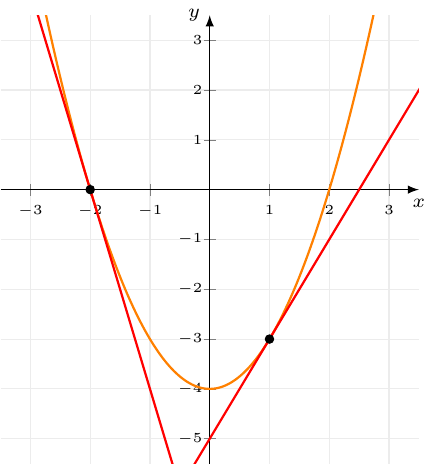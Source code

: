 \documentclass[crop]{standalone}
\usepackage[dvipsnames]{xcolor}
\usepackage{tikz}
\usepackage{pgfplots}
\pgfplotsset{compat=1.18}
\begin{document}
  \begin{tikzpicture}
    \begin{axis}[%
      axis x line=center,axis y line=center,
      unit vector ratio={1.2 1},
      xlabel={$x$},ylabel={$y$},
      xlabel style={below,font=\scriptsize},
      ylabel style={left,font=\scriptsize},
      xmin=-3.5,xmax=3.5,
      xtick={-3,-2,-1,0,1,2,3},
      xticklabel style={font=\tiny},
      ymin=-5.5,ymax=3.5,
      ytick={-5,-4,-3,-2,-1,0,1,2,3},
      yticklabel style={font=\tiny,xshift=0.3em},
      axis line style={-latex},
      grid=major,
      major grid style={gray!15},
      declare function={
        f(\x) = \x^2 - 4;
        f_linha(\x) = 2*\x;
      }
    ]%
      \addplot[mark=none,color=orange,thick,samples=1000,domain=-5:5] {f(x)};
      \addplot[mark=none,color=red,thick,samples=1000,domain=-5:5] {f(1) + f_linha(1)*(x-1)};
      \addplot[mark=none,color=red,thick,samples=1000,domain=-5:5] {f(-2) + f_linha(-2)*(x+2)};

      \addplot[mark=*,mark size=1.5pt] coordinates {(1,{f(1)})};
      \addplot[mark=*,mark size=1.5pt] coordinates {(-2,{f(-2)})};
    \end{axis}
  \end{tikzpicture}%
\end{document}
